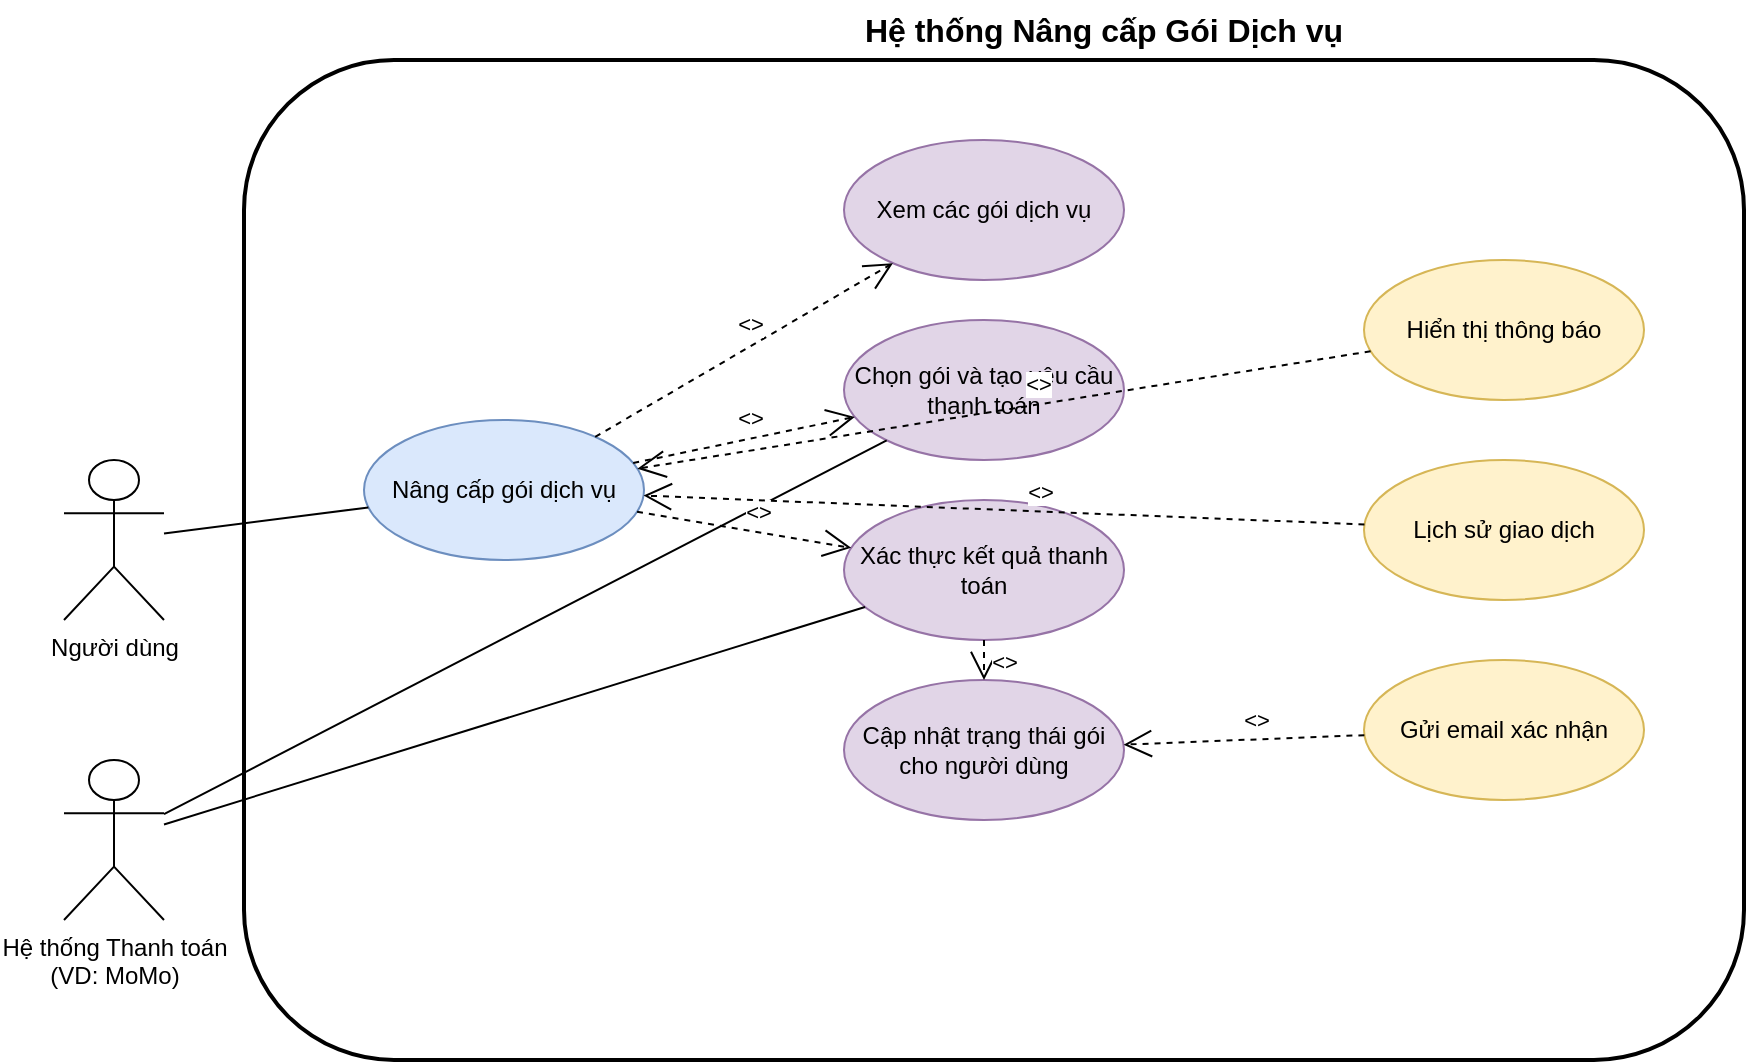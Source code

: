 <mxfile version="27.2.0">
  <diagram name="Use Case - Nâng cấp Gói" id="nangcapgoi-usecase">
    <mxGraphModel dx="1138" dy="408" grid="1" gridSize="10" guides="1" tooltips="1" connect="1" arrows="1" fold="1" page="1" pageScale="1" pageWidth="1169" pageHeight="827" math="0" shadow="0">
      <root>
        <mxCell id="0" />
        <mxCell id="1" parent="0" />
        
        <!-- ACTORS -->
        <mxCell id="2" value="Người dùng" style="shape=umlActor;verticalLabelPosition=bottom;verticalAlign=top;html=1;outlineConnect=0;" parent="1" vertex="1">
          <mxGeometry x="30" y="300" width="50" height="80" as="geometry" />
        </mxCell>
        <mxCell id="16" value="Hệ thống Thanh toán&#xa;(VD: MoMo)" style="shape=umlActor;verticalLabelPosition=bottom;verticalAlign=top;html=1;outlineConnect=0;" parent="1" vertex="1">
          <mxGeometry x="30" y="450" width="50" height="80" as="geometry" />
        </mxCell>
        
        <!-- TIÊU ĐỀ HỆ THỐNG -->
        <mxCell id="23" value="Hệ thống Nâng cấp Gói Dịch vụ" style="text;html=1;strokeColor=none;fillColor=none;align=center;verticalAlign=middle;whiteSpace=wrap;rounded=0;fontSize=16;fontStyle=1;" parent="1" vertex="1">
          <mxGeometry x="400" y="70" width="300" height="30" as="geometry" />
        </mxCell>
        
        <!-- SYSTEM BOUNDARY -->
        <mxCell id="3" value="" style="rounded=1;whiteSpace=wrap;html=1;strokeWidth=2;fillColor=none;dashed=0;strokeColor=#000000;fontStyle=1;fontSize=14;" parent="1" vertex="1">
          <mxGeometry x="120" y="100" width="750" height="500" as="geometry" />
        </mxCell>
        
        <!-- USE CASE CHÍNH - CỘT TRÁI -->
        <mxCell id="4" value="Nâng cấp gói dịch vụ" style="ellipse;whiteSpace=wrap;html=1;fillColor=#dae8fc;strokeColor=#6c8ebf;" parent="1" vertex="1">
          <mxGeometry x="180" y="280" width="140" height="70" as="geometry" />
        </mxCell>
        
        <!-- USE CASE HỖ TRỢ - CỘT GIỮA -->
        <mxCell id="5" value="Xem các gói dịch vụ" style="ellipse;whiteSpace=wrap;html=1;fillColor=#e1d5e7;strokeColor=#9673a6;" parent="1" vertex="1">
          <mxGeometry x="420" y="140" width="140" height="70" as="geometry" />
        </mxCell>
        <mxCell id="6" value="Chọn gói và tạo yêu cầu thanh toán" style="ellipse;whiteSpace=wrap;html=1;fillColor=#e1d5e7;strokeColor=#9673a6;" parent="1" vertex="1">
          <mxGeometry x="420" y="230" width="140" height="70" as="geometry" />
        </mxCell>
        <mxCell id="7" value="Xác thực kết quả thanh toán" style="ellipse;whiteSpace=wrap;html=1;fillColor=#e1d5e7;strokeColor=#9673a6;" parent="1" vertex="1">
          <mxGeometry x="420" y="320" width="140" height="70" as="geometry" />
        </mxCell>
        <mxCell id="8" value="Cập nhật trạng thái gói cho người dùng" style="ellipse;whiteSpace=wrap;html=1;fillColor=#e1d5e7;strokeColor=#9673a6;" parent="1" vertex="1">
          <mxGeometry x="420" y="410" width="140" height="70" as="geometry" />
        </mxCell>
        
        <!-- USE CASE MỞ RỘNG - CỘT PHẢI -->
        <mxCell id="9" value="Hiển thị thông báo" style="ellipse;whiteSpace=wrap;html=1;fillColor=#fff2cc;strokeColor=#d6b656;" parent="1" vertex="1">
          <mxGeometry x="680" y="200" width="140" height="70" as="geometry" />
        </mxCell>
        <mxCell id="19" value="Lịch sử giao dịch" style="ellipse;whiteSpace=wrap;html=1;fillColor=#fff2cc;strokeColor=#d6b656;" parent="1" vertex="1">
          <mxGeometry x="680" y="300" width="140" height="70" as="geometry" />
        </mxCell>
        <mxCell id="20" value="Gửi email xác nhận" style="ellipse;whiteSpace=wrap;html=1;fillColor=#fff2cc;strokeColor=#d6b656;" parent="1" vertex="1">
          <mxGeometry x="680" y="400" width="140" height="70" as="geometry" />
        </mxCell>
        
        <!-- KẾT NỐI ACTOR → USE CASE CHÍNH -->
        <mxCell id="10" value="" style="endArrow=none;html=1;rounded=0;" parent="1" source="2" target="4" edge="1">
          <mxGeometry width="50" height="50" relative="1" as="geometry">
            <mxPoint x="80" y="340" as="sourcePoint" />
            <mxPoint x="180" y="315" as="targetPoint" />
          </mxGeometry>
        </mxCell>
        <mxCell id="17" value="" style="endArrow=none;html=1;rounded=0;" parent="1" source="16" target="6" edge="1">
          <mxGeometry width="50" height="50" relative="1" as="geometry">
            <mxPoint x="80" y="490" as="sourcePoint" />
            <mxPoint x="420" y="265" as="targetPoint" />
          </mxGeometry>
        </mxCell>
        <mxCell id="18" value="" style="endArrow=none;html=1;rounded=0;" parent="1" source="16" target="7" edge="1">
          <mxGeometry width="50" height="50" relative="1" as="geometry">
            <mxPoint x="80" y="490" as="sourcePoint" />
            <mxPoint x="420" y="355" as="targetPoint" />
          </mxGeometry>
        </mxCell>
        
        <!-- INCLUDE RELATIONSHIPS -->
        <mxCell id="11" value="&lt;&lt;include&gt;&gt;" style="endArrow=open;endSize=12;dashed=1;html=1;rounded=0;labelPosition=center;verticalLabelPosition=middle;align=center;verticalAlign=middle;" parent="1" source="4" target="5" edge="1">
          <mxGeometry x="0.1" y="10" width="100" height="100" relative="1" as="geometry">
            <mxPoint x="320" y="315" as="sourcePoint" />
            <mxPoint x="420" y="175" as="targetPoint" />
            <mxPoint as="offset" />
          </mxGeometry>
        </mxCell>
        <mxCell id="12" value="&lt;&lt;include&gt;&gt;" style="endArrow=open;endSize=12;dashed=1;html=1;rounded=0;labelPosition=center;verticalLabelPosition=middle;align=center;verticalAlign=middle;" parent="1" source="4" target="6" edge="1">
          <mxGeometry x="0.1" y="10" width="100" height="100" relative="1" as="geometry">
            <mxPoint x="320" y="315" as="sourcePoint" />
            <mxPoint x="420" y="265" as="targetPoint" />
            <mxPoint as="offset" />
          </mxGeometry>
        </mxCell>
        <mxCell id="14" value="&lt;&lt;include&gt;&gt;" style="endArrow=open;endSize=12;dashed=1;html=1;rounded=0;labelPosition=center;verticalLabelPosition=middle;align=center;verticalAlign=middle;" parent="1" source="4" target="7" edge="1">
          <mxGeometry x="0.1" y="10" width="100" height="100" relative="1" as="geometry">
            <mxPoint x="320" y="315" as="sourcePoint" />
            <mxPoint x="420" y="355" as="targetPoint" />
            <mxPoint as="offset" />
          </mxGeometry>
        </mxCell>
        <mxCell id="15" value="&lt;&lt;include&gt;&gt;" style="endArrow=open;endSize=12;dashed=1;html=1;rounded=0;labelPosition=center;verticalLabelPosition=middle;align=center;verticalAlign=middle;" parent="1" source="7" target="8" edge="1">
          <mxGeometry x="0.1" y="10" width="100" height="100" relative="1" as="geometry">
            <mxPoint x="490" y="390" as="sourcePoint" />
            <mxPoint x="490" y="410" as="targetPoint" />
            <mxPoint as="offset" />
          </mxGeometry>
        </mxCell>
        
        <!-- EXTEND RELATIONSHIPS -->
        <mxCell id="13" value="&lt;&lt;extend&gt;&gt;" style="endArrow=open;endSize=12;dashed=1;html=1;rounded=0;labelPosition=center;verticalLabelPosition=middle;align=center;verticalAlign=middle;" parent="1" source="9" target="4" edge="1">
          <mxGeometry x="-0.1" y="-10" width="100" height="100" relative="1" as="geometry">
            <mxPoint x="680" y="235" as="sourcePoint" />
            <mxPoint x="320" y="315" as="targetPoint" />
            <mxPoint as="offset" />
          </mxGeometry>
        </mxCell>
        <mxCell id="21" value="&lt;&lt;extend&gt;&gt;" style="endArrow=open;endSize=12;dashed=1;html=1;rounded=0;labelPosition=center;verticalLabelPosition=middle;align=center;verticalAlign=middle;" parent="1" source="19" target="4" edge="1">
          <mxGeometry x="-0.1" y="-10" width="100" height="100" relative="1" as="geometry">
            <mxPoint x="680" y="335" as="sourcePoint" />
            <mxPoint x="320" y="315" as="targetPoint" />
            <mxPoint as="offset" />
          </mxGeometry>
        </mxCell>
        <mxCell id="22" value="&lt;&lt;extend&gt;&gt;" style="endArrow=open;endSize=12;dashed=1;html=1;rounded=0;labelPosition=center;verticalLabelPosition=middle;align=center;verticalAlign=middle;" parent="1" source="20" target="8" edge="1">
          <mxGeometry x="-0.1" y="-10" width="100" height="100" relative="1" as="geometry">
            <mxPoint x="680" y="435" as="sourcePoint" />
            <mxPoint x="560" y="445" as="targetPoint" />
            <mxPoint as="offset" />
          </mxGeometry>
        </mxCell>
        
      </root>
    </mxGraphModel>
  </diagram>
</mxfile>